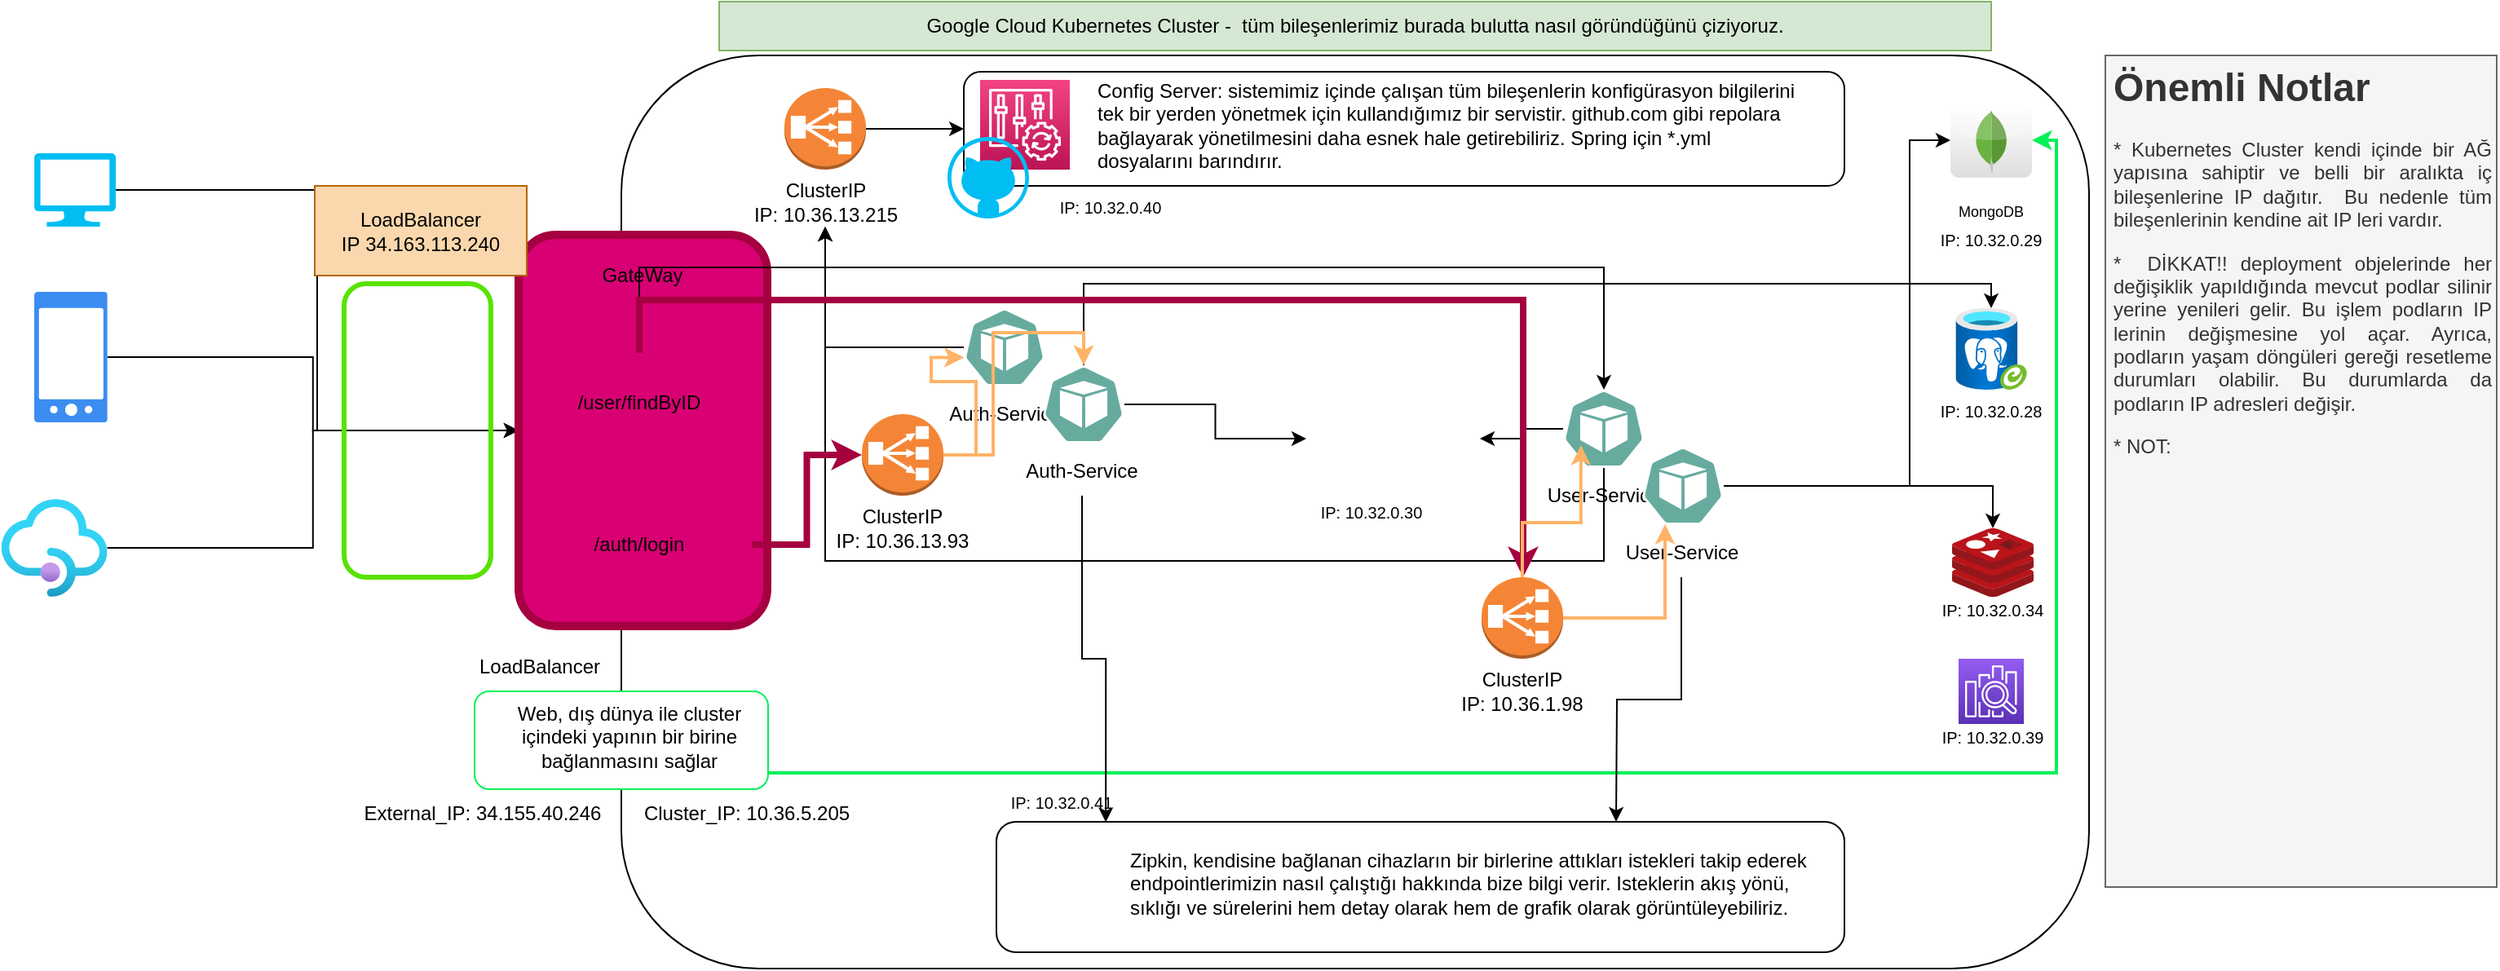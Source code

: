 <mxfile version="21.2.9" type="device">
  <diagram name="Sayfa -1" id="qtoMZLi8iNTADA2ZGa9a">
    <mxGraphModel dx="1562" dy="861" grid="1" gridSize="10" guides="1" tooltips="1" connect="1" arrows="1" fold="1" page="1" pageScale="1" pageWidth="827" pageHeight="1169" math="0" shadow="0">
      <root>
        <mxCell id="0" />
        <mxCell id="1" parent="0" />
        <mxCell id="FnvQWU9RYdcU2t0Litcm-1" value="" style="rounded=1;whiteSpace=wrap;html=1;" parent="1" vertex="1">
          <mxGeometry x="400" y="50" width="900" height="560" as="geometry" />
        </mxCell>
        <mxCell id="FnvQWU9RYdcU2t0Litcm-2" value="Google Cloud Kubernetes Cluster -&amp;nbsp; tüm bileşenlerimiz burada bulutta nasıl göründüğünü çiziyoruz." style="text;html=1;strokeColor=#82b366;fillColor=#d5e8d4;align=center;verticalAlign=middle;whiteSpace=wrap;rounded=0;fontColor=#000000;" parent="1" vertex="1">
          <mxGeometry x="460" y="17" width="780" height="30" as="geometry" />
        </mxCell>
        <mxCell id="Zna3QXEjr6q15NKKqHLd-18" style="edgeStyle=orthogonalEdgeStyle;rounded=0;orthogonalLoop=1;jettySize=auto;html=1;entryX=0;entryY=0.5;entryDx=0;entryDy=0;" parent="1" source="FnvQWU9RYdcU2t0Litcm-3" target="Zna3QXEjr6q15NKKqHLd-11" edge="1">
          <mxGeometry relative="1" as="geometry" />
        </mxCell>
        <mxCell id="FnvQWU9RYdcU2t0Litcm-3" value="" style="verticalLabelPosition=bottom;html=1;verticalAlign=top;align=center;strokeColor=none;fillColor=#00BEF2;shape=mxgraph.azure.computer;pointerEvents=1;" parent="1" vertex="1">
          <mxGeometry x="40" y="110" width="50" height="45" as="geometry" />
        </mxCell>
        <mxCell id="Zna3QXEjr6q15NKKqHLd-19" style="edgeStyle=orthogonalEdgeStyle;rounded=0;orthogonalLoop=1;jettySize=auto;html=1;entryX=0;entryY=0.5;entryDx=0;entryDy=0;" parent="1" source="FnvQWU9RYdcU2t0Litcm-4" target="Zna3QXEjr6q15NKKqHLd-11" edge="1">
          <mxGeometry relative="1" as="geometry" />
        </mxCell>
        <mxCell id="FnvQWU9RYdcU2t0Litcm-4" value="" style="sketch=0;html=1;aspect=fixed;strokeColor=none;shadow=0;fillColor=#3B8DF1;verticalAlign=top;labelPosition=center;verticalLabelPosition=bottom;shape=mxgraph.gcp2.phone_android" parent="1" vertex="1">
          <mxGeometry x="40" y="195" width="44.8" height="80" as="geometry" />
        </mxCell>
        <mxCell id="Zna3QXEjr6q15NKKqHLd-20" style="edgeStyle=orthogonalEdgeStyle;rounded=0;orthogonalLoop=1;jettySize=auto;html=1;entryX=0;entryY=0.5;entryDx=0;entryDy=0;" parent="1" source="FnvQWU9RYdcU2t0Litcm-5" target="Zna3QXEjr6q15NKKqHLd-11" edge="1">
          <mxGeometry relative="1" as="geometry" />
        </mxCell>
        <mxCell id="FnvQWU9RYdcU2t0Litcm-5" value="" style="image;aspect=fixed;html=1;points=[];align=center;fontSize=12;image=img/lib/azure2/app_services/API_Management_Services.svg;" parent="1" vertex="1">
          <mxGeometry x="19.8" y="322" width="65" height="60" as="geometry" />
        </mxCell>
        <mxCell id="FnvQWU9RYdcU2t0Litcm-8" value="" style="group" parent="1" vertex="1" connectable="0">
          <mxGeometry x="1210" y="80" width="70" height="90" as="geometry" />
        </mxCell>
        <mxCell id="FnvQWU9RYdcU2t0Litcm-6" value="" style="dashed=0;outlineConnect=0;html=1;align=center;labelPosition=center;verticalLabelPosition=bottom;verticalAlign=top;shape=mxgraph.webicons.mongodb;gradientColor=#DFDEDE" parent="FnvQWU9RYdcU2t0Litcm-8" vertex="1">
          <mxGeometry x="5" width="50" height="45" as="geometry" />
        </mxCell>
        <mxCell id="FnvQWU9RYdcU2t0Litcm-7" value="&lt;font style=&quot;font-size: 9px;&quot;&gt;MongoDB&lt;/font&gt;" style="text;html=1;strokeColor=none;fillColor=none;align=center;verticalAlign=middle;whiteSpace=wrap;rounded=0;" parent="FnvQWU9RYdcU2t0Litcm-8" vertex="1">
          <mxGeometry y="50" width="60" height="30" as="geometry" />
        </mxCell>
        <mxCell id="FnvQWU9RYdcU2t0Litcm-11" value="&lt;font style=&quot;font-size: 10px;&quot;&gt;IP:&amp;nbsp;10.32.0.29&lt;/font&gt;" style="text;html=1;strokeColor=none;fillColor=none;align=center;verticalAlign=middle;whiteSpace=wrap;rounded=0;" parent="FnvQWU9RYdcU2t0Litcm-8" vertex="1">
          <mxGeometry x="-10" y="75" width="80" height="15" as="geometry" />
        </mxCell>
        <mxCell id="FnvQWU9RYdcU2t0Litcm-9" value="" style="image;aspect=fixed;html=1;points=[];align=center;fontSize=12;image=img/lib/azure2/databases/Azure_Database_PostgreSQL_Server_Group.svg;" parent="1" vertex="1">
          <mxGeometry x="1218" y="205" width="44.12" height="50" as="geometry" />
        </mxCell>
        <mxCell id="FnvQWU9RYdcU2t0Litcm-10" value="&lt;h1&gt;Önemli Notlar&lt;/h1&gt;&lt;p style=&quot;text-align: justify;&quot;&gt;* Kubernetes Cluster kendi içinde bir AĞ yapısına sahiptir ve belli bir aralıkta iç bileşenlerine IP dağıtır.&amp;nbsp; Bu nedenle tüm bileşenlerinin kendine ait IP leri vardır.&lt;/p&gt;&lt;p style=&quot;text-align: justify;&quot;&gt;*&amp;nbsp; DİKKAT!! deployment objelerinde her değişiklik yapıldığında mevcut podlar silinir yerine yenileri gelir. Bu işlem podların IP lerinin değişmesine yol açar. Ayrıca, podların yaşam döngüleri gereği resetleme durumları olabilir. Bu durumlarda da podların IP adresleri değişir.&amp;nbsp;&lt;/p&gt;&lt;p style=&quot;text-align: justify;&quot;&gt;* NOT:&amp;nbsp; &amp;nbsp;&lt;/p&gt;" style="text;html=1;strokeColor=#666666;fillColor=#f5f5f5;spacing=5;spacingTop=-20;whiteSpace=wrap;overflow=hidden;rounded=0;fontColor=#333333;" parent="1" vertex="1">
          <mxGeometry x="1310" y="50" width="240" height="510" as="geometry" />
        </mxCell>
        <mxCell id="FnvQWU9RYdcU2t0Litcm-12" value="&lt;font style=&quot;font-size: 10px;&quot;&gt;IP:&amp;nbsp;10.32.0.28&lt;/font&gt;" style="text;html=1;strokeColor=none;fillColor=none;align=center;verticalAlign=middle;whiteSpace=wrap;rounded=0;" parent="1" vertex="1">
          <mxGeometry x="1200" y="260" width="80" height="15" as="geometry" />
        </mxCell>
        <mxCell id="FnvQWU9RYdcU2t0Litcm-13" value="" style="image;sketch=0;aspect=fixed;html=1;points=[];align=center;fontSize=12;image=img/lib/mscae/Cache_Redis_Product.svg;" parent="1" vertex="1">
          <mxGeometry x="1216" y="340" width="50" height="42" as="geometry" />
        </mxCell>
        <mxCell id="FnvQWU9RYdcU2t0Litcm-14" value="&lt;font style=&quot;font-size: 10px;&quot;&gt;IP:&amp;nbsp;10.32.0.34&lt;/font&gt;" style="text;html=1;strokeColor=none;fillColor=none;align=center;verticalAlign=middle;whiteSpace=wrap;rounded=0;" parent="1" vertex="1">
          <mxGeometry x="1201" y="382" width="80" height="15" as="geometry" />
        </mxCell>
        <mxCell id="FnvQWU9RYdcU2t0Litcm-15" value="" style="sketch=0;points=[[0,0,0],[0.25,0,0],[0.5,0,0],[0.75,0,0],[1,0,0],[0,1,0],[0.25,1,0],[0.5,1,0],[0.75,1,0],[1,1,0],[0,0.25,0],[0,0.5,0],[0,0.75,0],[1,0.25,0],[1,0.5,0],[1,0.75,0]];outlineConnect=0;fontColor=#232F3E;gradientColor=#945DF2;gradientDirection=north;fillColor=#5A30B5;strokeColor=#ffffff;dashed=0;verticalLabelPosition=bottom;verticalAlign=top;align=center;html=1;fontSize=12;fontStyle=0;aspect=fixed;shape=mxgraph.aws4.resourceIcon;resIcon=mxgraph.aws4.elasticsearch_service;" parent="1" vertex="1">
          <mxGeometry x="1220" y="420" width="40" height="40" as="geometry" />
        </mxCell>
        <mxCell id="FnvQWU9RYdcU2t0Litcm-16" value="&lt;font style=&quot;font-size: 10px;&quot;&gt;IP:&amp;nbsp;10.32.0.39&lt;/font&gt;" style="text;html=1;strokeColor=none;fillColor=none;align=center;verticalAlign=middle;whiteSpace=wrap;rounded=0;" parent="1" vertex="1">
          <mxGeometry x="1201" y="460" width="80" height="15" as="geometry" />
        </mxCell>
        <mxCell id="FnvQWU9RYdcU2t0Litcm-24" value="" style="group" parent="1" vertex="1" connectable="0">
          <mxGeometry x="630" y="500" width="520" height="100" as="geometry" />
        </mxCell>
        <mxCell id="FnvQWU9RYdcU2t0Litcm-19" value="" style="group" parent="FnvQWU9RYdcU2t0Litcm-24" vertex="1" connectable="0">
          <mxGeometry y="20" width="520" height="80" as="geometry" />
        </mxCell>
        <mxCell id="FnvQWU9RYdcU2t0Litcm-22" value="" style="group" parent="FnvQWU9RYdcU2t0Litcm-19" vertex="1" connectable="0">
          <mxGeometry width="520" height="80" as="geometry" />
        </mxCell>
        <mxCell id="FnvQWU9RYdcU2t0Litcm-18" value="" style="rounded=1;whiteSpace=wrap;html=1;" parent="FnvQWU9RYdcU2t0Litcm-22" vertex="1">
          <mxGeometry width="520" height="80" as="geometry" />
        </mxCell>
        <mxCell id="FnvQWU9RYdcU2t0Litcm-17" value="" style="shape=image;verticalLabelPosition=bottom;labelBackgroundColor=default;verticalAlign=top;aspect=fixed;imageAspect=0;image=https://zipkin.io/public/img/logo_png/zipkin_vertical_grey_gb.png;" parent="FnvQWU9RYdcU2t0Litcm-22" vertex="1">
          <mxGeometry x="10" y="5" width="58.96" height="70" as="geometry" />
        </mxCell>
        <mxCell id="FnvQWU9RYdcU2t0Litcm-20" value="Zipkin, kendisine bağlanan cihazların bir birlerine attıkları istekleri takip ederek endpointlerimizin nasıl çalıştığı hakkında bize bilgi verir. Isteklerin akış yönü, sıklığı ve sürelerini hem detay olarak hem de grafik olarak görüntüleyebiliriz." style="text;html=1;strokeColor=none;fillColor=none;align=left;verticalAlign=middle;whiteSpace=wrap;rounded=0;" parent="FnvQWU9RYdcU2t0Litcm-22" vertex="1">
          <mxGeometry x="80" y="5" width="420" height="65" as="geometry" />
        </mxCell>
        <mxCell id="FnvQWU9RYdcU2t0Litcm-23" value="&lt;font style=&quot;font-size: 10px;&quot;&gt;IP:&amp;nbsp;10.32.0.41&lt;/font&gt;" style="text;html=1;strokeColor=none;fillColor=none;align=center;verticalAlign=middle;whiteSpace=wrap;rounded=0;" parent="FnvQWU9RYdcU2t0Litcm-24" vertex="1">
          <mxGeometry width="80" height="15" as="geometry" />
        </mxCell>
        <mxCell id="FnvQWU9RYdcU2t0Litcm-27" value="" style="group" parent="1" vertex="1" connectable="0">
          <mxGeometry x="820" y="255" width="106.48" height="82.5" as="geometry" />
        </mxCell>
        <mxCell id="FnvQWU9RYdcU2t0Litcm-25" value="" style="shape=image;verticalLabelPosition=bottom;labelBackgroundColor=default;verticalAlign=top;aspect=fixed;imageAspect=0;image=https://www.qsstechnosoft.com/wp-content/uploads/2018/10/rabbit-1.jpg;" parent="FnvQWU9RYdcU2t0Litcm-27" vertex="1">
          <mxGeometry width="106.48" height="60" as="geometry" />
        </mxCell>
        <mxCell id="FnvQWU9RYdcU2t0Litcm-26" value="&lt;font style=&quot;font-size: 10px;&quot;&gt;IP:&amp;nbsp;10.32.0.30&lt;/font&gt;" style="text;html=1;strokeColor=none;fillColor=none;align=center;verticalAlign=middle;whiteSpace=wrap;rounded=0;" parent="FnvQWU9RYdcU2t0Litcm-27" vertex="1">
          <mxGeometry y="67.5" width="80" height="15" as="geometry" />
        </mxCell>
        <mxCell id="FnvQWU9RYdcU2t0Litcm-31" value="" style="group" parent="1" vertex="1" connectable="0">
          <mxGeometry x="600" y="60" width="550" height="90" as="geometry" />
        </mxCell>
        <mxCell id="FnvQWU9RYdcU2t0Litcm-28" value="" style="rounded=1;whiteSpace=wrap;html=1;" parent="FnvQWU9RYdcU2t0Litcm-31" vertex="1">
          <mxGeometry x="10" width="540" height="70" as="geometry" />
        </mxCell>
        <mxCell id="FnvQWU9RYdcU2t0Litcm-29" value="" style="sketch=0;points=[[0,0,0],[0.25,0,0],[0.5,0,0],[0.75,0,0],[1,0,0],[0,1,0],[0.25,1,0],[0.5,1,0],[0.75,1,0],[1,1,0],[0,0.25,0],[0,0.5,0],[0,0.75,0],[1,0.25,0],[1,0.5,0],[1,0.75,0]];points=[[0,0,0],[0.25,0,0],[0.5,0,0],[0.75,0,0],[1,0,0],[0,1,0],[0.25,1,0],[0.5,1,0],[0.75,1,0],[1,1,0],[0,0.25,0],[0,0.5,0],[0,0.75,0],[1,0.25,0],[1,0.5,0],[1,0.75,0]];outlineConnect=0;fontColor=#232F3E;gradientColor=#F34482;gradientDirection=north;fillColor=#BC1356;strokeColor=#ffffff;dashed=0;verticalLabelPosition=bottom;verticalAlign=top;align=center;html=1;fontSize=12;fontStyle=0;aspect=fixed;shape=mxgraph.aws4.resourceIcon;resIcon=mxgraph.aws4.config;" parent="FnvQWU9RYdcU2t0Litcm-31" vertex="1">
          <mxGeometry x="20" y="5" width="55" height="55" as="geometry" />
        </mxCell>
        <mxCell id="FnvQWU9RYdcU2t0Litcm-30" value="" style="verticalLabelPosition=bottom;html=1;verticalAlign=top;align=center;strokeColor=none;fillColor=#00BEF2;shape=mxgraph.azure.github_code;pointerEvents=1;" parent="FnvQWU9RYdcU2t0Litcm-31" vertex="1">
          <mxGeometry y="40" width="50" height="50" as="geometry" />
        </mxCell>
        <mxCell id="FnvQWU9RYdcU2t0Litcm-32" value="Config Server: sistemimiz içinde çalışan tüm bileşenlerin konfigürasyon bilgilerini tek bir yerden yönetmek için kullandığımız bir servistir. github.com gibi repolara bağlayarak yönetilmesini daha esnek hale getirebiliriz. Spring için *.yml dosyalarını barındırır." style="text;html=1;strokeColor=none;fillColor=none;align=left;verticalAlign=middle;whiteSpace=wrap;rounded=0;" parent="FnvQWU9RYdcU2t0Litcm-31" vertex="1">
          <mxGeometry x="90" y="5" width="440" height="55" as="geometry" />
        </mxCell>
        <mxCell id="FnvQWU9RYdcU2t0Litcm-33" value="&lt;font style=&quot;font-size: 10px;&quot;&gt;IP:&amp;nbsp;10.32.0.40&lt;/font&gt;" style="text;html=1;strokeColor=none;fillColor=none;align=center;verticalAlign=middle;whiteSpace=wrap;rounded=0;" parent="1" vertex="1">
          <mxGeometry x="660" y="135" width="80" height="15" as="geometry" />
        </mxCell>
        <mxCell id="FnvQWU9RYdcU2t0Litcm-38" style="edgeStyle=orthogonalEdgeStyle;rounded=0;orthogonalLoop=1;jettySize=auto;html=1;entryX=0;entryY=0.5;entryDx=0;entryDy=0;" parent="1" source="FnvQWU9RYdcU2t0Litcm-34" target="FnvQWU9RYdcU2t0Litcm-28" edge="1">
          <mxGeometry relative="1" as="geometry" />
        </mxCell>
        <mxCell id="FnvQWU9RYdcU2t0Litcm-39" value="" style="group" parent="1" vertex="1" connectable="0">
          <mxGeometry x="482.5" y="70" width="85" height="85" as="geometry" />
        </mxCell>
        <mxCell id="FnvQWU9RYdcU2t0Litcm-34" value="" style="outlineConnect=0;dashed=0;verticalLabelPosition=bottom;verticalAlign=top;align=center;html=1;shape=mxgraph.aws3.classic_load_balancer;fillColor=#F58536;gradientColor=none;" parent="FnvQWU9RYdcU2t0Litcm-39" vertex="1">
          <mxGeometry x="17.5" width="50" height="50" as="geometry" />
        </mxCell>
        <mxCell id="FnvQWU9RYdcU2t0Litcm-35" value="ClusterIP&lt;br&gt;IP:&amp;nbsp;10.36.13.215" style="text;html=1;strokeColor=none;fillColor=none;align=center;verticalAlign=middle;whiteSpace=wrap;rounded=0;" parent="FnvQWU9RYdcU2t0Litcm-39" vertex="1">
          <mxGeometry y="55" width="85" height="30" as="geometry" />
        </mxCell>
        <mxCell id="FnvQWU9RYdcU2t0Litcm-44" style="edgeStyle=orthogonalEdgeStyle;rounded=0;orthogonalLoop=1;jettySize=auto;html=1;strokeColor=#00F058;strokeWidth=2;" parent="1" source="FnvQWU9RYdcU2t0Litcm-40" target="FnvQWU9RYdcU2t0Litcm-6" edge="1">
          <mxGeometry relative="1" as="geometry">
            <Array as="points">
              <mxPoint x="1280" y="490" />
              <mxPoint x="1280" y="102" />
            </Array>
          </mxGeometry>
        </mxCell>
        <mxCell id="FnvQWU9RYdcU2t0Litcm-40" value="" style="rounded=1;whiteSpace=wrap;html=1;strokeColor=#00F058;" parent="1" vertex="1">
          <mxGeometry x="310" y="440" width="180" height="60" as="geometry" />
        </mxCell>
        <mxCell id="FnvQWU9RYdcU2t0Litcm-41" value="LoadBalancer" style="text;html=1;strokeColor=none;fillColor=none;align=center;verticalAlign=middle;whiteSpace=wrap;rounded=0;" parent="1" vertex="1">
          <mxGeometry x="300" y="410" width="100" height="30" as="geometry" />
        </mxCell>
        <mxCell id="FnvQWU9RYdcU2t0Litcm-42" value="External_IP:&amp;nbsp;34.155.40.246" style="text;html=1;strokeColor=none;fillColor=none;align=center;verticalAlign=middle;whiteSpace=wrap;rounded=0;" parent="1" vertex="1">
          <mxGeometry x="240" y="500" width="150" height="30" as="geometry" />
        </mxCell>
        <mxCell id="FnvQWU9RYdcU2t0Litcm-43" value="Cluster_IP:&amp;nbsp;10.36.5.205" style="text;html=1;strokeColor=none;fillColor=none;align=center;verticalAlign=middle;whiteSpace=wrap;rounded=0;" parent="1" vertex="1">
          <mxGeometry x="402" y="500" width="150" height="30" as="geometry" />
        </mxCell>
        <mxCell id="FnvQWU9RYdcU2t0Litcm-45" value="Web, dış dünya ile cluster içindeki yapının bir birine bağlanmasını sağlar" style="text;html=1;strokeColor=none;fillColor=none;align=center;verticalAlign=middle;whiteSpace=wrap;rounded=0;" parent="1" vertex="1">
          <mxGeometry x="320" y="445" width="170" height="45" as="geometry" />
        </mxCell>
        <mxCell id="FnvQWU9RYdcU2t0Litcm-48" value="" style="group" parent="1" vertex="1" connectable="0">
          <mxGeometry x="592.5" y="205" width="132.5" height="115" as="geometry" />
        </mxCell>
        <mxCell id="FnvQWU9RYdcU2t0Litcm-46" value="" style="sketch=0;html=1;dashed=0;whitespace=wrap;fillColor=#67AB9F;strokeColor=#ffffff;points=[[0.005,0.63,0],[0.1,0.2,0],[0.9,0.2,0],[0.5,0,0],[0.995,0.63,0],[0.72,0.99,0],[0.5,1,0],[0.28,0.99,0]];verticalLabelPosition=bottom;align=center;verticalAlign=top;shape=mxgraph.kubernetes.icon;prIcon=pod" parent="FnvQWU9RYdcU2t0Litcm-48" vertex="1">
          <mxGeometry x="17.5" width="50" height="48" as="geometry" />
        </mxCell>
        <mxCell id="FnvQWU9RYdcU2t0Litcm-47" value="Auth-Service" style="text;html=1;strokeColor=none;fillColor=none;align=center;verticalAlign=middle;whiteSpace=wrap;rounded=0;" parent="FnvQWU9RYdcU2t0Litcm-48" vertex="1">
          <mxGeometry y="50" width="85" height="30" as="geometry" />
        </mxCell>
        <mxCell id="--fdwKjOpHbuCO8RrZTy-7" value="" style="group" parent="FnvQWU9RYdcU2t0Litcm-48" vertex="1" connectable="0">
          <mxGeometry x="47.5" y="35" width="85" height="80" as="geometry" />
        </mxCell>
        <mxCell id="--fdwKjOpHbuCO8RrZTy-8" value="" style="sketch=0;html=1;dashed=0;whitespace=wrap;fillColor=#67AB9F;strokeColor=#ffffff;points=[[0.005,0.63,0],[0.1,0.2,0],[0.9,0.2,0],[0.5,0,0],[0.995,0.63,0],[0.72,0.99,0],[0.5,1,0],[0.28,0.99,0]];verticalLabelPosition=bottom;align=center;verticalAlign=top;shape=mxgraph.kubernetes.icon;prIcon=pod" parent="--fdwKjOpHbuCO8RrZTy-7" vertex="1">
          <mxGeometry x="18.5" width="50" height="48" as="geometry" />
        </mxCell>
        <mxCell id="--fdwKjOpHbuCO8RrZTy-9" value="Auth-Service" style="text;html=1;strokeColor=none;fillColor=none;align=center;verticalAlign=middle;whiteSpace=wrap;rounded=0;" parent="--fdwKjOpHbuCO8RrZTy-7" vertex="1">
          <mxGeometry y="50" width="85" height="30" as="geometry" />
        </mxCell>
        <mxCell id="--fdwKjOpHbuCO8RrZTy-10" style="edgeStyle=orthogonalEdgeStyle;rounded=0;orthogonalLoop=1;jettySize=auto;html=1;entryX=0.5;entryY=1;entryDx=0;entryDy=0;" parent="1" source="FnvQWU9RYdcU2t0Litcm-46" target="FnvQWU9RYdcU2t0Litcm-35" edge="1">
          <mxGeometry relative="1" as="geometry" />
        </mxCell>
        <mxCell id="--fdwKjOpHbuCO8RrZTy-11" style="edgeStyle=orthogonalEdgeStyle;rounded=0;orthogonalLoop=1;jettySize=auto;html=1;" parent="1" source="--fdwKjOpHbuCO8RrZTy-8" target="FnvQWU9RYdcU2t0Litcm-25" edge="1">
          <mxGeometry relative="1" as="geometry" />
        </mxCell>
        <mxCell id="--fdwKjOpHbuCO8RrZTy-12" style="edgeStyle=orthogonalEdgeStyle;rounded=0;orthogonalLoop=1;jettySize=auto;html=1;entryX=0.129;entryY=0.003;entryDx=0;entryDy=0;entryPerimeter=0;" parent="1" source="--fdwKjOpHbuCO8RrZTy-9" target="FnvQWU9RYdcU2t0Litcm-18" edge="1">
          <mxGeometry relative="1" as="geometry" />
        </mxCell>
        <mxCell id="--fdwKjOpHbuCO8RrZTy-13" style="edgeStyle=orthogonalEdgeStyle;rounded=0;orthogonalLoop=1;jettySize=auto;html=1;" parent="1" source="--fdwKjOpHbuCO8RrZTy-8" target="FnvQWU9RYdcU2t0Litcm-9" edge="1">
          <mxGeometry relative="1" as="geometry">
            <Array as="points">
              <mxPoint x="684" y="190" />
              <mxPoint x="1240" y="190" />
            </Array>
          </mxGeometry>
        </mxCell>
        <mxCell id="Zna3QXEjr6q15NKKqHLd-1" value="" style="group" parent="1" vertex="1" connectable="0">
          <mxGeometry x="960" y="255" width="132.5" height="115" as="geometry" />
        </mxCell>
        <mxCell id="Zna3QXEjr6q15NKKqHLd-2" value="" style="sketch=0;html=1;dashed=0;whitespace=wrap;fillColor=#67AB9F;strokeColor=#ffffff;points=[[0.005,0.63,0],[0.1,0.2,0],[0.9,0.2,0],[0.5,0,0],[0.995,0.63,0],[0.72,0.99,0],[0.5,1,0],[0.28,0.99,0]];verticalLabelPosition=bottom;align=center;verticalAlign=top;shape=mxgraph.kubernetes.icon;prIcon=pod" parent="Zna3QXEjr6q15NKKqHLd-1" vertex="1">
          <mxGeometry x="17.5" width="50" height="48" as="geometry" />
        </mxCell>
        <mxCell id="Zna3QXEjr6q15NKKqHLd-3" value="User-Service" style="text;html=1;strokeColor=none;fillColor=none;align=center;verticalAlign=middle;whiteSpace=wrap;rounded=0;" parent="Zna3QXEjr6q15NKKqHLd-1" vertex="1">
          <mxGeometry y="50" width="85" height="30" as="geometry" />
        </mxCell>
        <mxCell id="Zna3QXEjr6q15NKKqHLd-4" value="" style="group" parent="Zna3QXEjr6q15NKKqHLd-1" vertex="1" connectable="0">
          <mxGeometry x="47.5" y="35" width="85" height="80" as="geometry" />
        </mxCell>
        <mxCell id="Zna3QXEjr6q15NKKqHLd-5" value="" style="sketch=0;html=1;dashed=0;whitespace=wrap;fillColor=#67AB9F;strokeColor=#ffffff;points=[[0.005,0.63,0],[0.1,0.2,0],[0.9,0.2,0],[0.5,0,0],[0.995,0.63,0],[0.72,0.99,0],[0.5,1,0],[0.28,0.99,0]];verticalLabelPosition=bottom;align=center;verticalAlign=top;shape=mxgraph.kubernetes.icon;prIcon=pod" parent="Zna3QXEjr6q15NKKqHLd-4" vertex="1">
          <mxGeometry x="18.5" width="50" height="48" as="geometry" />
        </mxCell>
        <mxCell id="Zna3QXEjr6q15NKKqHLd-9" style="edgeStyle=orthogonalEdgeStyle;rounded=0;orthogonalLoop=1;jettySize=auto;html=1;" parent="Zna3QXEjr6q15NKKqHLd-4" source="Zna3QXEjr6q15NKKqHLd-6" edge="1">
          <mxGeometry relative="1" as="geometry">
            <mxPoint x="2.5" y="230" as="targetPoint" />
          </mxGeometry>
        </mxCell>
        <mxCell id="Zna3QXEjr6q15NKKqHLd-6" value="User-Service" style="text;html=1;strokeColor=none;fillColor=none;align=center;verticalAlign=middle;whiteSpace=wrap;rounded=0;" parent="Zna3QXEjr6q15NKKqHLd-4" vertex="1">
          <mxGeometry y="50" width="85" height="30" as="geometry" />
        </mxCell>
        <mxCell id="Zna3QXEjr6q15NKKqHLd-7" value="" style="edgeStyle=orthogonalEdgeStyle;rounded=0;orthogonalLoop=1;jettySize=auto;html=1;" parent="1" source="Zna3QXEjr6q15NKKqHLd-2" target="FnvQWU9RYdcU2t0Litcm-25" edge="1">
          <mxGeometry relative="1" as="geometry" />
        </mxCell>
        <mxCell id="Zna3QXEjr6q15NKKqHLd-8" style="edgeStyle=orthogonalEdgeStyle;rounded=0;orthogonalLoop=1;jettySize=auto;html=1;" parent="1" source="Zna3QXEjr6q15NKKqHLd-5" target="FnvQWU9RYdcU2t0Litcm-6" edge="1">
          <mxGeometry relative="1" as="geometry">
            <Array as="points">
              <mxPoint x="1190" y="314" />
              <mxPoint x="1190" y="102" />
            </Array>
          </mxGeometry>
        </mxCell>
        <mxCell id="Zna3QXEjr6q15NKKqHLd-10" style="edgeStyle=orthogonalEdgeStyle;rounded=0;orthogonalLoop=1;jettySize=auto;html=1;" parent="1" source="Zna3QXEjr6q15NKKqHLd-2" target="FnvQWU9RYdcU2t0Litcm-35" edge="1">
          <mxGeometry relative="1" as="geometry">
            <Array as="points">
              <mxPoint x="1003" y="360" />
              <mxPoint x="525" y="360" />
            </Array>
          </mxGeometry>
        </mxCell>
        <mxCell id="Zna3QXEjr6q15NKKqHLd-11" value="" style="rounded=1;whiteSpace=wrap;html=1;strokeWidth=5;fillColor=#d80073;fontColor=#ffffff;strokeColor=#A50040;" parent="1" vertex="1">
          <mxGeometry x="337" y="160" width="152.5" height="240" as="geometry" />
        </mxCell>
        <mxCell id="Zna3QXEjr6q15NKKqHLd-12" value="GateWay" style="text;html=1;strokeColor=none;fillColor=none;align=center;verticalAlign=middle;whiteSpace=wrap;rounded=0;" parent="1" vertex="1">
          <mxGeometry x="383.25" y="170" width="60" height="30" as="geometry" />
        </mxCell>
        <mxCell id="Zna3QXEjr6q15NKKqHLd-16" style="edgeStyle=orthogonalEdgeStyle;rounded=0;orthogonalLoop=1;jettySize=auto;html=1;entryX=0.5;entryY=0;entryDx=0;entryDy=0;entryPerimeter=0;" parent="1" source="Zna3QXEjr6q15NKKqHLd-13" target="Zna3QXEjr6q15NKKqHLd-2" edge="1">
          <mxGeometry relative="1" as="geometry">
            <Array as="points">
              <mxPoint x="411" y="180" />
              <mxPoint x="1003" y="180" />
            </Array>
          </mxGeometry>
        </mxCell>
        <mxCell id="Fh1O4isXjHF1OzXXsJ1P-14" style="edgeStyle=orthogonalEdgeStyle;rounded=0;orthogonalLoop=1;jettySize=auto;html=1;fillColor=#d80073;strokeColor=#A50040;strokeWidth=4;" edge="1" parent="1" source="Zna3QXEjr6q15NKKqHLd-13" target="Fh1O4isXjHF1OzXXsJ1P-10">
          <mxGeometry relative="1" as="geometry">
            <Array as="points">
              <mxPoint x="411" y="200" />
              <mxPoint x="953" y="200" />
            </Array>
          </mxGeometry>
        </mxCell>
        <mxCell id="Zna3QXEjr6q15NKKqHLd-13" value="/user/findByID" style="text;html=1;strokeColor=none;fillColor=none;align=center;verticalAlign=middle;whiteSpace=wrap;rounded=0;" parent="1" vertex="1">
          <mxGeometry x="342" y="232.5" width="138" height="60" as="geometry" />
        </mxCell>
        <mxCell id="Fh1O4isXjHF1OzXXsJ1P-8" style="edgeStyle=orthogonalEdgeStyle;rounded=0;orthogonalLoop=1;jettySize=auto;html=1;fillColor=#d80073;strokeColor=#A50040;strokeWidth=4;" edge="1" parent="1" source="Zna3QXEjr6q15NKKqHLd-15" target="Fh1O4isXjHF1OzXXsJ1P-4">
          <mxGeometry relative="1" as="geometry" />
        </mxCell>
        <mxCell id="Zna3QXEjr6q15NKKqHLd-15" value="/auth/login" style="text;html=1;strokeColor=none;fillColor=none;align=center;verticalAlign=middle;whiteSpace=wrap;rounded=0;" parent="1" vertex="1">
          <mxGeometry x="342" y="320" width="138" height="60" as="geometry" />
        </mxCell>
        <mxCell id="Zna3QXEjr6q15NKKqHLd-21" value="" style="rounded=1;whiteSpace=wrap;html=1;fillColor=none;fontColor=#ffffff;strokeColor=#57E300;strokeWidth=3;" parent="1" vertex="1">
          <mxGeometry x="230" y="190" width="90" height="180" as="geometry" />
        </mxCell>
        <mxCell id="Zna3QXEjr6q15NKKqHLd-22" value="LoadBalancer&lt;br&gt;IP&amp;nbsp;34.163.113.240" style="text;html=1;strokeColor=#b46504;fillColor=#fad7ac;align=center;verticalAlign=middle;whiteSpace=wrap;rounded=0;fontColor=#000000;" parent="1" vertex="1">
          <mxGeometry x="212" y="130" width="130" height="55" as="geometry" />
        </mxCell>
        <mxCell id="Fh1O4isXjHF1OzXXsJ1P-1" style="edgeStyle=orthogonalEdgeStyle;rounded=0;orthogonalLoop=1;jettySize=auto;html=1;" edge="1" parent="1" source="Zna3QXEjr6q15NKKqHLd-5" target="FnvQWU9RYdcU2t0Litcm-13">
          <mxGeometry relative="1" as="geometry" />
        </mxCell>
        <mxCell id="Fh1O4isXjHF1OzXXsJ1P-3" value="" style="group" vertex="1" connectable="0" parent="1">
          <mxGeometry x="530" y="270" width="85" height="85" as="geometry" />
        </mxCell>
        <mxCell id="Fh1O4isXjHF1OzXXsJ1P-4" value="" style="outlineConnect=0;dashed=0;verticalLabelPosition=bottom;verticalAlign=top;align=center;html=1;shape=mxgraph.aws3.classic_load_balancer;fillColor=#F58536;gradientColor=none;" vertex="1" parent="Fh1O4isXjHF1OzXXsJ1P-3">
          <mxGeometry x="17.5" width="50" height="50" as="geometry" />
        </mxCell>
        <mxCell id="Fh1O4isXjHF1OzXXsJ1P-5" value="ClusterIP&lt;br&gt;IP:&amp;nbsp;10.36.13.93" style="text;html=1;strokeColor=none;fillColor=none;align=center;verticalAlign=middle;whiteSpace=wrap;rounded=0;" vertex="1" parent="Fh1O4isXjHF1OzXXsJ1P-3">
          <mxGeometry y="55" width="85" height="30" as="geometry" />
        </mxCell>
        <mxCell id="Fh1O4isXjHF1OzXXsJ1P-6" style="edgeStyle=orthogonalEdgeStyle;rounded=0;orthogonalLoop=1;jettySize=auto;html=1;entryX=0.5;entryY=0;entryDx=0;entryDy=0;entryPerimeter=0;strokeWidth=2;strokeColor=#FFB366;" edge="1" parent="1" source="Fh1O4isXjHF1OzXXsJ1P-4" target="--fdwKjOpHbuCO8RrZTy-8">
          <mxGeometry relative="1" as="geometry" />
        </mxCell>
        <mxCell id="Fh1O4isXjHF1OzXXsJ1P-7" style="edgeStyle=orthogonalEdgeStyle;rounded=0;orthogonalLoop=1;jettySize=auto;html=1;entryX=0.005;entryY=0.63;entryDx=0;entryDy=0;entryPerimeter=0;strokeWidth=2;strokeColor=#FFB366;" edge="1" parent="1" source="Fh1O4isXjHF1OzXXsJ1P-4" target="FnvQWU9RYdcU2t0Litcm-46">
          <mxGeometry relative="1" as="geometry" />
        </mxCell>
        <mxCell id="Fh1O4isXjHF1OzXXsJ1P-9" value="" style="group" vertex="1" connectable="0" parent="1">
          <mxGeometry x="910" y="370" width="85" height="85" as="geometry" />
        </mxCell>
        <mxCell id="Fh1O4isXjHF1OzXXsJ1P-10" value="" style="outlineConnect=0;dashed=0;verticalLabelPosition=bottom;verticalAlign=top;align=center;html=1;shape=mxgraph.aws3.classic_load_balancer;fillColor=#F58536;gradientColor=none;" vertex="1" parent="Fh1O4isXjHF1OzXXsJ1P-9">
          <mxGeometry x="17.5" width="50" height="50" as="geometry" />
        </mxCell>
        <mxCell id="Fh1O4isXjHF1OzXXsJ1P-11" value="ClusterIP&lt;br&gt;IP:&amp;nbsp;10.36.1.98" style="text;html=1;strokeColor=none;fillColor=none;align=center;verticalAlign=middle;whiteSpace=wrap;rounded=0;" vertex="1" parent="Fh1O4isXjHF1OzXXsJ1P-9">
          <mxGeometry y="55" width="85" height="30" as="geometry" />
        </mxCell>
        <mxCell id="Fh1O4isXjHF1OzXXsJ1P-12" style="edgeStyle=orthogonalEdgeStyle;rounded=0;orthogonalLoop=1;jettySize=auto;html=1;entryX=0.28;entryY=0.99;entryDx=0;entryDy=0;entryPerimeter=0;strokeWidth=2;strokeColor=#FFB366;" edge="1" parent="1" source="Fh1O4isXjHF1OzXXsJ1P-10" target="Zna3QXEjr6q15NKKqHLd-5">
          <mxGeometry relative="1" as="geometry" />
        </mxCell>
        <mxCell id="Fh1O4isXjHF1OzXXsJ1P-13" style="edgeStyle=orthogonalEdgeStyle;rounded=0;orthogonalLoop=1;jettySize=auto;html=1;entryX=0.218;entryY=0.708;entryDx=0;entryDy=0;entryPerimeter=0;strokeWidth=2;strokeColor=#FFB366;" edge="1" parent="1" source="Fh1O4isXjHF1OzXXsJ1P-10" target="Zna3QXEjr6q15NKKqHLd-2">
          <mxGeometry relative="1" as="geometry" />
        </mxCell>
      </root>
    </mxGraphModel>
  </diagram>
</mxfile>
